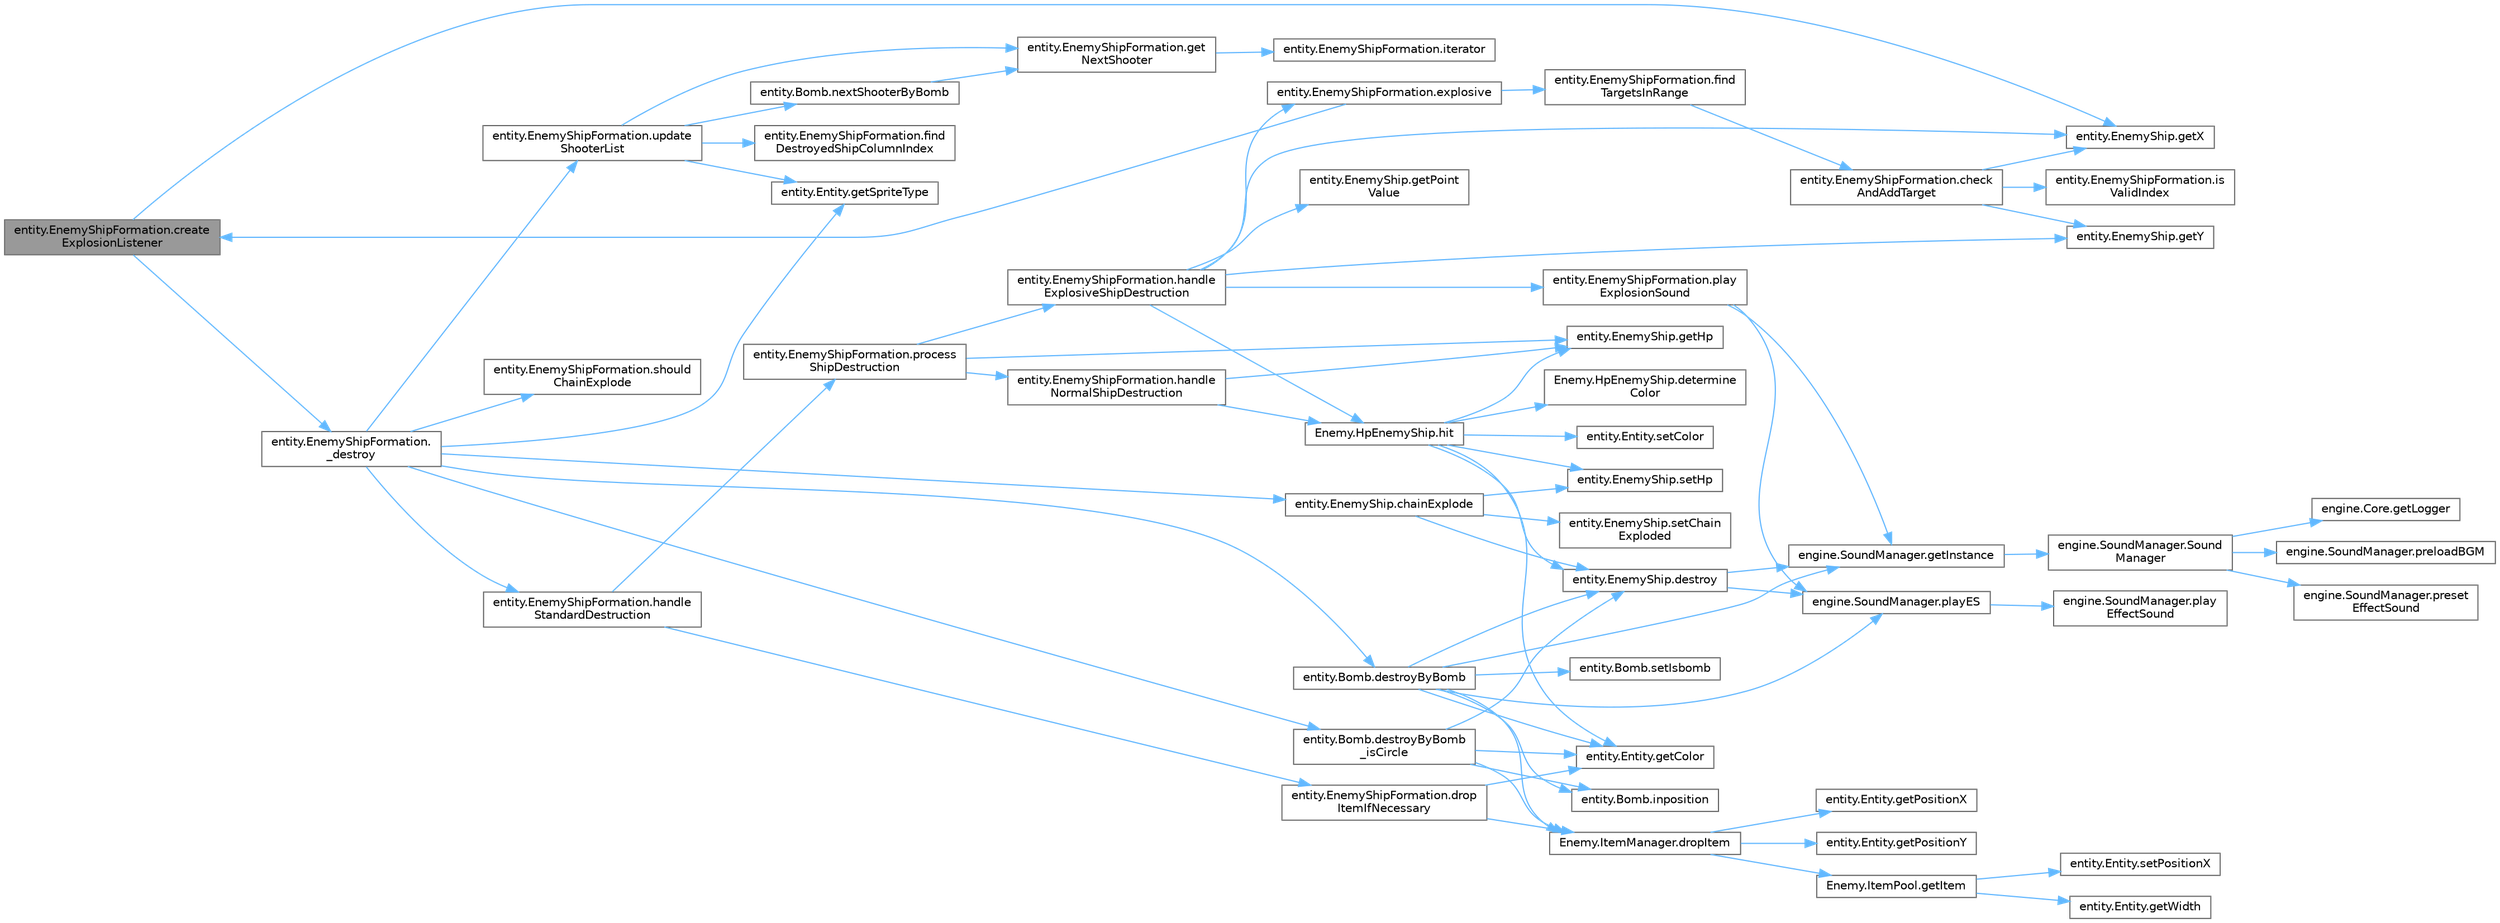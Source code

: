 digraph "entity.EnemyShipFormation.createExplosionListener"
{
 // LATEX_PDF_SIZE
  bgcolor="transparent";
  edge [fontname=Helvetica,fontsize=10,labelfontname=Helvetica,labelfontsize=10];
  node [fontname=Helvetica,fontsize=10,shape=box,height=0.2,width=0.4];
  rankdir="LR";
  Node1 [id="Node000001",label="entity.EnemyShipFormation.create\lExplosionListener",height=0.2,width=0.4,color="gray40", fillcolor="grey60", style="filled", fontcolor="black",tooltip=" "];
  Node1 -> Node2 [id="edge1_Node000001_Node000002",color="steelblue1",style="solid",tooltip=" "];
  Node2 [id="Node000002",label="entity.EnemyShipFormation.\l_destroy",height=0.2,width=0.4,color="grey40", fillcolor="white", style="filled",URL="$classentity_1_1_enemy_ship_formation.html#aaf51727a5bd3b68f8fb8523d4b7bf3ea",tooltip="When EnemyShip is hit, its HP decrease by 1, and if the HP reaches 0, the ship is destroyed."];
  Node2 -> Node3 [id="edge2_Node000002_Node000003",color="steelblue1",style="solid",tooltip=" "];
  Node3 [id="Node000003",label="entity.EnemyShip.chainExplode",height=0.2,width=0.4,color="grey40", fillcolor="white", style="filled",URL="$classentity_1_1_enemy_ship.html#ae47b2ffda8233c5d5a0f0ba9de608264",tooltip="Destroys ship, causing a chain explode."];
  Node3 -> Node4 [id="edge3_Node000003_Node000004",color="steelblue1",style="solid",tooltip=" "];
  Node4 [id="Node000004",label="entity.EnemyShip.destroy",height=0.2,width=0.4,color="grey40", fillcolor="white", style="filled",URL="$classentity_1_1_enemy_ship.html#a64297ffda858a49a7f3cb2ddde1c36b6",tooltip="Destroys the ship, causing an explosion."];
  Node4 -> Node5 [id="edge4_Node000004_Node000005",color="steelblue1",style="solid",tooltip=" "];
  Node5 [id="Node000005",label="engine.SoundManager.getInstance",height=0.2,width=0.4,color="grey40", fillcolor="white", style="filled",URL="$classengine_1_1_sound_manager.html#a4e6f0b41bd8568517ad66a9407a77fea",tooltip=" "];
  Node5 -> Node6 [id="edge5_Node000005_Node000006",color="steelblue1",style="solid",tooltip=" "];
  Node6 [id="Node000006",label="engine.SoundManager.Sound\lManager",height=0.2,width=0.4,color="grey40", fillcolor="white", style="filled",URL="$classengine_1_1_sound_manager.html#a18b0e843467737587e1ce3f2d844f4f9",tooltip="Code Description Base: BGM files are stored in res/sound/BGM ES files are stored in res/sound/ES,..."];
  Node6 -> Node7 [id="edge6_Node000006_Node000007",color="steelblue1",style="solid",tooltip=" "];
  Node7 [id="Node000007",label="engine.Core.getLogger",height=0.2,width=0.4,color="grey40", fillcolor="white", style="filled",URL="$classengine_1_1_core.html#a89349dea52049be064320358db9412a2",tooltip="Controls access to the logger."];
  Node6 -> Node8 [id="edge7_Node000006_Node000008",color="steelblue1",style="solid",tooltip=" "];
  Node8 [id="Node000008",label="engine.SoundManager.preloadBGM",height=0.2,width=0.4,color="grey40", fillcolor="white", style="filled",URL="$classengine_1_1_sound_manager.html#a6bcd9eaf792c1b87b19a6f6f37f9c4cb",tooltip=" "];
  Node6 -> Node9 [id="edge8_Node000006_Node000009",color="steelblue1",style="solid",tooltip=" "];
  Node9 [id="Node000009",label="engine.SoundManager.preset\lEffectSound",height=0.2,width=0.4,color="grey40", fillcolor="white", style="filled",URL="$classengine_1_1_sound_manager.html#af26c2bfcdc62884f2f9bc521b437905f",tooltip=" "];
  Node4 -> Node10 [id="edge9_Node000004_Node000010",color="steelblue1",style="solid",tooltip=" "];
  Node10 [id="Node000010",label="engine.SoundManager.playES",height=0.2,width=0.4,color="grey40", fillcolor="white", style="filled",URL="$classengine_1_1_sound_manager.html#af326739e7c567da7bedf9a07eff7e232",tooltip=" "];
  Node10 -> Node11 [id="edge10_Node000010_Node000011",color="steelblue1",style="solid",tooltip=" "];
  Node11 [id="Node000011",label="engine.SoundManager.play\lEffectSound",height=0.2,width=0.4,color="grey40", fillcolor="white", style="filled",URL="$classengine_1_1_sound_manager.html#aff8a50dd8c931099450db7066e6a360e",tooltip=" "];
  Node3 -> Node12 [id="edge11_Node000003_Node000012",color="steelblue1",style="solid",tooltip=" "];
  Node12 [id="Node000012",label="entity.EnemyShip.setChain\lExploded",height=0.2,width=0.4,color="grey40", fillcolor="white", style="filled",URL="$classentity_1_1_enemy_ship.html#a794bd95c39984a70314dbe0adeb33706",tooltip="Setter for enemy ship's isChainExploded to false."];
  Node3 -> Node13 [id="edge12_Node000003_Node000013",color="steelblue1",style="solid",tooltip=" "];
  Node13 [id="Node000013",label="entity.EnemyShip.setHp",height=0.2,width=0.4,color="grey40", fillcolor="white", style="filled",URL="$classentity_1_1_enemy_ship.html#ac3c87681ebf8d4fd9b4641b063b0d88b",tooltip="Setter for the Hp of the Enemy ship."];
  Node2 -> Node14 [id="edge13_Node000002_Node000014",color="steelblue1",style="solid",tooltip=" "];
  Node14 [id="Node000014",label="entity.Bomb.destroyByBomb",height=0.2,width=0.4,color="grey40", fillcolor="white", style="filled",URL="$classentity_1_1_bomb.html#af1efba260e80c0e811e99f3326b3ca3e",tooltip=" "];
  Node14 -> Node4 [id="edge14_Node000014_Node000004",color="steelblue1",style="solid",tooltip=" "];
  Node14 -> Node15 [id="edge15_Node000014_Node000015",color="steelblue1",style="solid",tooltip=" "];
  Node15 [id="Node000015",label="Enemy.ItemManager.dropItem",height=0.2,width=0.4,color="grey40", fillcolor="white", style="filled",URL="$class_enemy_1_1_item_manager.html#aab357bd87102d8477d909ad527f3563a",tooltip=" "];
  Node15 -> Node16 [id="edge16_Node000015_Node000016",color="steelblue1",style="solid",tooltip=" "];
  Node16 [id="Node000016",label="Enemy.ItemPool.getItem",height=0.2,width=0.4,color="grey40", fillcolor="white", style="filled",URL="$class_enemy_1_1_item_pool.html#a137f799e5f461caed45ef95615d32258",tooltip=" "];
  Node16 -> Node17 [id="edge17_Node000016_Node000017",color="steelblue1",style="solid",tooltip=" "];
  Node17 [id="Node000017",label="entity.Entity.getWidth",height=0.2,width=0.4,color="grey40", fillcolor="white", style="filled",URL="$classentity_1_1_entity.html#a9eed63b7e9308461e1af62cabcbe0219",tooltip="Getter for the width of the image associated to the entity."];
  Node16 -> Node18 [id="edge18_Node000016_Node000018",color="steelblue1",style="solid",tooltip=" "];
  Node18 [id="Node000018",label="entity.Entity.setPositionX",height=0.2,width=0.4,color="grey40", fillcolor="white", style="filled",URL="$classentity_1_1_entity.html#a34b1106b5fc108c72ce6083d913e42ed",tooltip="Setter for the X axis position of the entity."];
  Node15 -> Node19 [id="edge19_Node000015_Node000019",color="steelblue1",style="solid",tooltip=" "];
  Node19 [id="Node000019",label="entity.Entity.getPositionX",height=0.2,width=0.4,color="grey40", fillcolor="white", style="filled",URL="$classentity_1_1_entity.html#aade70f342a09b3c37b7f40d17db45983",tooltip="Getter for the X axis position of the entity."];
  Node15 -> Node20 [id="edge20_Node000015_Node000020",color="steelblue1",style="solid",tooltip=" "];
  Node20 [id="Node000020",label="entity.Entity.getPositionY",height=0.2,width=0.4,color="grey40", fillcolor="white", style="filled",URL="$classentity_1_1_entity.html#afdcbb4ca073d5a81b37ed096ac85f5ef",tooltip="Getter for the Y axis position of the entity."];
  Node14 -> Node21 [id="edge21_Node000014_Node000021",color="steelblue1",style="solid",tooltip=" "];
  Node21 [id="Node000021",label="entity.Entity.getColor",height=0.2,width=0.4,color="grey40", fillcolor="white", style="filled",URL="$classentity_1_1_entity.html#a3016a1d6a74d9a823feaf4cb0b537ef5",tooltip="Getter for the color of the entity."];
  Node14 -> Node5 [id="edge22_Node000014_Node000005",color="steelblue1",style="solid",tooltip=" "];
  Node14 -> Node22 [id="edge23_Node000014_Node000022",color="steelblue1",style="solid",tooltip=" "];
  Node22 [id="Node000022",label="entity.Bomb.inposition",height=0.2,width=0.4,color="grey40", fillcolor="white", style="filled",URL="$classentity_1_1_bomb.html#a2c2aa214e3e9ff188fbb73e4185d6702",tooltip=" "];
  Node14 -> Node10 [id="edge24_Node000014_Node000010",color="steelblue1",style="solid",tooltip=" "];
  Node14 -> Node23 [id="edge25_Node000014_Node000023",color="steelblue1",style="solid",tooltip=" "];
  Node23 [id="Node000023",label="entity.Bomb.setIsbomb",height=0.2,width=0.4,color="grey40", fillcolor="white", style="filled",URL="$classentity_1_1_bomb.html#a2e4fa892a2819d71344776f770ef0e38",tooltip=" "];
  Node2 -> Node24 [id="edge26_Node000002_Node000024",color="steelblue1",style="solid",tooltip=" "];
  Node24 [id="Node000024",label="entity.Bomb.destroyByBomb\l_isCircle",height=0.2,width=0.4,color="grey40", fillcolor="white", style="filled",URL="$classentity_1_1_bomb.html#a145812b545b1662e338831889f667d22",tooltip=" "];
  Node24 -> Node4 [id="edge27_Node000024_Node000004",color="steelblue1",style="solid",tooltip=" "];
  Node24 -> Node15 [id="edge28_Node000024_Node000015",color="steelblue1",style="solid",tooltip=" "];
  Node24 -> Node21 [id="edge29_Node000024_Node000021",color="steelblue1",style="solid",tooltip=" "];
  Node24 -> Node22 [id="edge30_Node000024_Node000022",color="steelblue1",style="solid",tooltip=" "];
  Node2 -> Node25 [id="edge31_Node000002_Node000025",color="steelblue1",style="solid",tooltip=" "];
  Node25 [id="Node000025",label="entity.Entity.getSpriteType",height=0.2,width=0.4,color="grey40", fillcolor="white", style="filled",URL="$classentity_1_1_entity.html#a452a38bd56f97c7c29bb84c80a876f42",tooltip="Getter for the sprite that the entity will be drawn as."];
  Node2 -> Node26 [id="edge32_Node000002_Node000026",color="steelblue1",style="solid",tooltip=" "];
  Node26 [id="Node000026",label="entity.EnemyShipFormation.handle\lStandardDestruction",height=0.2,width=0.4,color="grey40", fillcolor="white", style="filled",URL="$classentity_1_1_enemy_ship_formation.html#ace75d4809eb81b70b9b4d076937867e5",tooltip=" "];
  Node26 -> Node27 [id="edge33_Node000026_Node000027",color="steelblue1",style="solid",tooltip=" "];
  Node27 [id="Node000027",label="entity.EnemyShipFormation.drop\lItemIfNecessary",height=0.2,width=0.4,color="grey40", fillcolor="white", style="filled",URL="$classentity_1_1_enemy_ship_formation.html#ade44f4120593e0451f891cad53816d87",tooltip=" "];
  Node27 -> Node15 [id="edge34_Node000027_Node000015",color="steelblue1",style="solid",tooltip=" "];
  Node27 -> Node21 [id="edge35_Node000027_Node000021",color="steelblue1",style="solid",tooltip=" "];
  Node26 -> Node28 [id="edge36_Node000026_Node000028",color="steelblue1",style="solid",tooltip=" "];
  Node28 [id="Node000028",label="entity.EnemyShipFormation.process\lShipDestruction",height=0.2,width=0.4,color="grey40", fillcolor="white", style="filled",URL="$classentity_1_1_enemy_ship_formation.html#af852f8b09aeb0532701aad312a341f10",tooltip=" "];
  Node28 -> Node29 [id="edge37_Node000028_Node000029",color="steelblue1",style="solid",tooltip=" "];
  Node29 [id="Node000029",label="entity.EnemyShip.getHp",height=0.2,width=0.4,color="grey40", fillcolor="white", style="filled",URL="$classentity_1_1_enemy_ship.html#a5fca26ddb9abd05e2d367e9a0f5b8e5e",tooltip="Getter for the Hp of this Enemy ship."];
  Node28 -> Node30 [id="edge38_Node000028_Node000030",color="steelblue1",style="solid",tooltip=" "];
  Node30 [id="Node000030",label="entity.EnemyShipFormation.handle\lExplosiveShipDestruction",height=0.2,width=0.4,color="grey40", fillcolor="white", style="filled",URL="$classentity_1_1_enemy_ship_formation.html#a695de08faa9695c26d2f8f2d1d491560",tooltip=" "];
  Node30 -> Node31 [id="edge39_Node000030_Node000031",color="steelblue1",style="solid",tooltip=" "];
  Node31 [id="Node000031",label="entity.EnemyShipFormation.explosive",height=0.2,width=0.4,color="grey40", fillcolor="white", style="filled",URL="$classentity_1_1_enemy_ship_formation.html#ad8676ce8b832d61f3b7d9c0989cb1e97",tooltip="A function that explosive up, down, left, and right when an explosive EnemyShip dies."];
  Node31 -> Node1 [id="edge40_Node000031_Node000001",color="steelblue1",style="solid",tooltip=" "];
  Node31 -> Node32 [id="edge41_Node000031_Node000032",color="steelblue1",style="solid",tooltip=" "];
  Node32 [id="Node000032",label="entity.EnemyShipFormation.find\lTargetsInRange",height=0.2,width=0.4,color="grey40", fillcolor="white", style="filled",URL="$classentity_1_1_enemy_ship_formation.html#a904c1e233a043db3cb148453114b332f",tooltip=" "];
  Node32 -> Node33 [id="edge42_Node000032_Node000033",color="steelblue1",style="solid",tooltip=" "];
  Node33 [id="Node000033",label="entity.EnemyShipFormation.check\lAndAddTarget",height=0.2,width=0.4,color="grey40", fillcolor="white", style="filled",URL="$classentity_1_1_enemy_ship_formation.html#aef8ac8fa91fd51417fdd9462b64049f5",tooltip=" "];
  Node33 -> Node34 [id="edge43_Node000033_Node000034",color="steelblue1",style="solid",tooltip=" "];
  Node34 [id="Node000034",label="entity.EnemyShip.getX",height=0.2,width=0.4,color="grey40", fillcolor="white", style="filled",URL="$classentity_1_1_enemy_ship.html#a370800097669d1fea7604d09a19058ad",tooltip="Getter for the Initial x-coordinate of this EnemyShip."];
  Node33 -> Node35 [id="edge44_Node000033_Node000035",color="steelblue1",style="solid",tooltip=" "];
  Node35 [id="Node000035",label="entity.EnemyShip.getY",height=0.2,width=0.4,color="grey40", fillcolor="white", style="filled",URL="$classentity_1_1_enemy_ship.html#a28edf6400f1cc93cde71d035fc8467bc",tooltip="Getter for the Initial y-coordinate of this EnemyShip."];
  Node33 -> Node36 [id="edge45_Node000033_Node000036",color="steelblue1",style="solid",tooltip=" "];
  Node36 [id="Node000036",label="entity.EnemyShipFormation.is\lValidIndex",height=0.2,width=0.4,color="grey40", fillcolor="white", style="filled",URL="$classentity_1_1_enemy_ship_formation.html#a706d12b166bf8a052b019719d59f5d5c",tooltip=" "];
  Node30 -> Node37 [id="edge46_Node000030_Node000037",color="steelblue1",style="solid",tooltip=" "];
  Node37 [id="Node000037",label="entity.EnemyShip.getPoint\lValue",height=0.2,width=0.4,color="grey40", fillcolor="white", style="filled",URL="$classentity_1_1_enemy_ship.html#ada16aeee2f6d94e63efb5f33e78ba9b6",tooltip="Getter for the score bonus if this ship is destroyed."];
  Node30 -> Node34 [id="edge47_Node000030_Node000034",color="steelblue1",style="solid",tooltip=" "];
  Node30 -> Node35 [id="edge48_Node000030_Node000035",color="steelblue1",style="solid",tooltip=" "];
  Node30 -> Node38 [id="edge49_Node000030_Node000038",color="steelblue1",style="solid",tooltip=" "];
  Node38 [id="Node000038",label="Enemy.HpEnemyShip.hit",height=0.2,width=0.4,color="grey40", fillcolor="white", style="filled",URL="$class_enemy_1_1_hp_enemy_ship.html#a07c30d46d1490fddfbc87aabdf15a835",tooltip="When the EnemyShip is hit and its hp reaches 0, destroy the ship."];
  Node38 -> Node4 [id="edge50_Node000038_Node000004",color="steelblue1",style="solid",tooltip=" "];
  Node38 -> Node39 [id="edge51_Node000038_Node000039",color="steelblue1",style="solid",tooltip=" "];
  Node39 [id="Node000039",label="Enemy.HpEnemyShip.determine\lColor",height=0.2,width=0.4,color="grey40", fillcolor="white", style="filled",URL="$class_enemy_1_1_hp_enemy_ship.html#a913bb55279ee2d216896db8b883d5797",tooltip="Determine the color of the ship according to hp."];
  Node38 -> Node21 [id="edge52_Node000038_Node000021",color="steelblue1",style="solid",tooltip=" "];
  Node38 -> Node29 [id="edge53_Node000038_Node000029",color="steelblue1",style="solid",tooltip=" "];
  Node38 -> Node40 [id="edge54_Node000038_Node000040",color="steelblue1",style="solid",tooltip=" "];
  Node40 [id="Node000040",label="entity.Entity.setColor",height=0.2,width=0.4,color="grey40", fillcolor="white", style="filled",URL="$classentity_1_1_entity.html#ad3c95a68bcededd6325adee1274560eb",tooltip="Setter for the X axis position of the entity."];
  Node38 -> Node13 [id="edge55_Node000038_Node000013",color="steelblue1",style="solid",tooltip=" "];
  Node30 -> Node41 [id="edge56_Node000030_Node000041",color="steelblue1",style="solid",tooltip=" "];
  Node41 [id="Node000041",label="entity.EnemyShipFormation.play\lExplosionSound",height=0.2,width=0.4,color="grey40", fillcolor="white", style="filled",URL="$classentity_1_1_enemy_ship_formation.html#a1fdfe251c7b640055b3769dad2c9ad4f",tooltip=" "];
  Node41 -> Node5 [id="edge57_Node000041_Node000005",color="steelblue1",style="solid",tooltip=" "];
  Node41 -> Node10 [id="edge58_Node000041_Node000010",color="steelblue1",style="solid",tooltip=" "];
  Node28 -> Node42 [id="edge59_Node000028_Node000042",color="steelblue1",style="solid",tooltip=" "];
  Node42 [id="Node000042",label="entity.EnemyShipFormation.handle\lNormalShipDestruction",height=0.2,width=0.4,color="grey40", fillcolor="white", style="filled",URL="$classentity_1_1_enemy_ship_formation.html#aae55bec682ecd1692c011a6a4cc23212",tooltip=" "];
  Node42 -> Node29 [id="edge60_Node000042_Node000029",color="steelblue1",style="solid",tooltip=" "];
  Node42 -> Node38 [id="edge61_Node000042_Node000038",color="steelblue1",style="solid",tooltip=" "];
  Node2 -> Node43 [id="edge62_Node000002_Node000043",color="steelblue1",style="solid",tooltip=" "];
  Node43 [id="Node000043",label="entity.EnemyShipFormation.should\lChainExplode",height=0.2,width=0.4,color="grey40", fillcolor="white", style="filled",URL="$classentity_1_1_enemy_ship_formation.html#a99ea46508547dedf77bb05c3e13d5edc",tooltip=" "];
  Node2 -> Node44 [id="edge63_Node000002_Node000044",color="steelblue1",style="solid",tooltip=" "];
  Node44 [id="Node000044",label="entity.EnemyShipFormation.update\lShooterList",height=0.2,width=0.4,color="grey40", fillcolor="white", style="filled",URL="$classentity_1_1_enemy_ship_formation.html#a9e4f09149c20b045c13700323651c77e",tooltip=" "];
  Node44 -> Node45 [id="edge64_Node000044_Node000045",color="steelblue1",style="solid",tooltip=" "];
  Node45 [id="Node000045",label="entity.EnemyShipFormation.find\lDestroyedShipColumnIndex",height=0.2,width=0.4,color="grey40", fillcolor="white", style="filled",URL="$classentity_1_1_enemy_ship_formation.html#a1d24270da038a42c4c2cf2bd85292cc0",tooltip=" "];
  Node44 -> Node46 [id="edge65_Node000044_Node000046",color="steelblue1",style="solid",tooltip=" "];
  Node46 [id="Node000046",label="entity.EnemyShipFormation.get\lNextShooter",height=0.2,width=0.4,color="grey40", fillcolor="white", style="filled",URL="$classentity_1_1_enemy_ship_formation.html#ae9631df79492b59515beac0bd3163f9d",tooltip="Gets the ship on a given column that will be in charge of shooting."];
  Node46 -> Node47 [id="edge66_Node000046_Node000047",color="steelblue1",style="solid",tooltip=" "];
  Node47 [id="Node000047",label="entity.EnemyShipFormation.iterator",height=0.2,width=0.4,color="grey40", fillcolor="white", style="filled",URL="$classentity_1_1_enemy_ship_formation.html#ae3846c622e67a11e12ba8bfe2cbf31fe",tooltip="Returns an iterator over the ships in the formation."];
  Node44 -> Node25 [id="edge67_Node000044_Node000025",color="steelblue1",style="solid",tooltip=" "];
  Node44 -> Node48 [id="edge68_Node000044_Node000048",color="steelblue1",style="solid",tooltip=" "];
  Node48 [id="Node000048",label="entity.Bomb.nextShooterByBomb",height=0.2,width=0.4,color="grey40", fillcolor="white", style="filled",URL="$classentity_1_1_bomb.html#a2d12331bb57c57e906a1abbccac5eeda",tooltip=" "];
  Node48 -> Node46 [id="edge69_Node000048_Node000046",color="steelblue1",style="solid",tooltip=" "];
  Node1 -> Node34 [id="edge70_Node000001_Node000034",color="steelblue1",style="solid",tooltip=" "];
}
